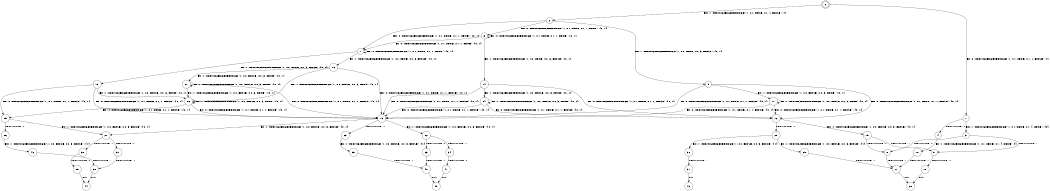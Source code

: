 digraph BCG {
size = "7, 10.5";
center = TRUE;
node [shape = circle];
0 [peripheries = 2];
0 -> 1 [label = "EX !0 !ATOMIC_EXCH_BRANCH (1, +1, TRUE, +1, 1, FALSE) !{}"];
0 -> 2 [label = "EX !1 !ATOMIC_EXCH_BRANCH (1, +1, TRUE, +1, 4, FALSE) !{}"];
1 -> 3 [label = "EX !1 !ATOMIC_EXCH_BRANCH (1, +1, TRUE, +1, 4, TRUE) !{0}"];
1 -> 4 [label = "TERMINATE !0"];
2 -> 5 [label = "EX !1 !ATOMIC_EXCH_BRANCH (1, +0, TRUE, +0, 3, FALSE) !{0, 1}"];
2 -> 6 [label = "EX !0 !ATOMIC_EXCH_BRANCH (1, +1, TRUE, +1, 1, TRUE) !{0, 1}"];
2 -> 7 [label = "EX !0 !ATOMIC_EXCH_BRANCH (1, +1, TRUE, +1, 1, TRUE) !{0, 1}"];
3 -> 8 [label = "TERMINATE !0"];
3 -> 9 [label = "TERMINATE !1"];
4 -> 10 [label = "EX !1 !ATOMIC_EXCH_BRANCH (1, +1, TRUE, +1, 4, TRUE) !{}"];
5 -> 11 [label = "EX !1 !ATOMIC_EXCH_BRANCH (1, +0, FALSE, +0, 3, TRUE) !{0, 1}"];
5 -> 12 [label = "EX !0 !ATOMIC_EXCH_BRANCH (1, +1, TRUE, +1, 1, FALSE) !{0, 1}"];
5 -> 13 [label = "EX !0 !ATOMIC_EXCH_BRANCH (1, +1, TRUE, +1, 1, FALSE) !{0, 1}"];
6 -> 6 [label = "EX !0 !ATOMIC_EXCH_BRANCH (1, +1, TRUE, +1, 1, TRUE) !{0, 1}"];
6 -> 14 [label = "EX !1 !ATOMIC_EXCH_BRANCH (1, +0, TRUE, +0, 3, FALSE) !{0, 1}"];
6 -> 7 [label = "EX !0 !ATOMIC_EXCH_BRANCH (1, +1, TRUE, +1, 1, TRUE) !{0, 1}"];
7 -> 15 [label = "EX !1 !ATOMIC_EXCH_BRANCH (1, +0, TRUE, +0, 3, FALSE) !{0, 1}"];
7 -> 7 [label = "EX !0 !ATOMIC_EXCH_BRANCH (1, +1, TRUE, +1, 1, TRUE) !{0, 1}"];
7 -> 16 [label = "EX !1 !ATOMIC_EXCH_BRANCH (1, +0, TRUE, +0, 3, FALSE) !{0, 1}"];
8 -> 17 [label = "TERMINATE !1"];
9 -> 18 [label = "TERMINATE !0"];
10 -> 17 [label = "TERMINATE !1"];
11 -> 11 [label = "EX !1 !ATOMIC_EXCH_BRANCH (1, +0, FALSE, +0, 3, TRUE) !{0, 1}"];
11 -> 12 [label = "EX !0 !ATOMIC_EXCH_BRANCH (1, +1, TRUE, +1, 1, FALSE) !{0, 1}"];
11 -> 13 [label = "EX !0 !ATOMIC_EXCH_BRANCH (1, +1, TRUE, +1, 1, FALSE) !{0, 1}"];
12 -> 19 [label = "EX !1 !ATOMIC_EXCH_BRANCH (1, +0, FALSE, +0, 3, FALSE) !{0, 1}"];
12 -> 20 [label = "TERMINATE !0"];
13 -> 21 [label = "EX !1 !ATOMIC_EXCH_BRANCH (1, +0, FALSE, +0, 3, FALSE) !{0, 1}"];
13 -> 22 [label = "EX !1 !ATOMIC_EXCH_BRANCH (1, +0, FALSE, +0, 3, FALSE) !{0, 1}"];
13 -> 23 [label = "TERMINATE !0"];
14 -> 12 [label = "EX !0 !ATOMIC_EXCH_BRANCH (1, +1, TRUE, +1, 1, FALSE) !{0, 1}"];
14 -> 24 [label = "EX !1 !ATOMIC_EXCH_BRANCH (1, +0, FALSE, +0, 3, TRUE) !{0, 1}"];
14 -> 13 [label = "EX !0 !ATOMIC_EXCH_BRANCH (1, +1, TRUE, +1, 1, FALSE) !{0, 1}"];
15 -> 25 [label = "EX !0 !ATOMIC_EXCH_BRANCH (1, +1, TRUE, +1, 1, FALSE) !{0, 1}"];
15 -> 26 [label = "EX !1 !ATOMIC_EXCH_BRANCH (1, +0, FALSE, +0, 3, TRUE) !{0, 1}"];
15 -> 13 [label = "EX !0 !ATOMIC_EXCH_BRANCH (1, +1, TRUE, +1, 1, FALSE) !{0, 1}"];
16 -> 26 [label = "EX !1 !ATOMIC_EXCH_BRANCH (1, +0, FALSE, +0, 3, TRUE) !{0, 1}"];
16 -> 13 [label = "EX !0 !ATOMIC_EXCH_BRANCH (1, +1, TRUE, +1, 1, FALSE) !{0, 1}"];
16 -> 27 [label = "EX !1 !ATOMIC_EXCH_BRANCH (1, +0, FALSE, +0, 3, TRUE) !{0, 1}"];
17 -> 28 [label = "exit"];
18 -> 28 [label = "exit"];
19 -> 8 [label = "TERMINATE !0"];
19 -> 9 [label = "TERMINATE !1"];
20 -> 29 [label = "EX !1 !ATOMIC_EXCH_BRANCH (1, +0, FALSE, +0, 3, FALSE) !{1}"];
20 -> 30 [label = "EX !1 !ATOMIC_EXCH_BRANCH (1, +0, FALSE, +0, 3, FALSE) !{1}"];
21 -> 31 [label = "TERMINATE !0"];
21 -> 32 [label = "TERMINATE !1"];
22 -> 33 [label = "TERMINATE !0"];
22 -> 34 [label = "TERMINATE !1"];
23 -> 35 [label = "EX !1 !ATOMIC_EXCH_BRANCH (1, +0, FALSE, +0, 3, FALSE) !{1}"];
24 -> 12 [label = "EX !0 !ATOMIC_EXCH_BRANCH (1, +1, TRUE, +1, 1, FALSE) !{0, 1}"];
24 -> 24 [label = "EX !1 !ATOMIC_EXCH_BRANCH (1, +0, FALSE, +0, 3, TRUE) !{0, 1}"];
24 -> 13 [label = "EX !0 !ATOMIC_EXCH_BRANCH (1, +1, TRUE, +1, 1, FALSE) !{0, 1}"];
25 -> 21 [label = "EX !1 !ATOMIC_EXCH_BRANCH (1, +0, FALSE, +0, 3, FALSE) !{0, 1}"];
25 -> 36 [label = "TERMINATE !0"];
26 -> 25 [label = "EX !0 !ATOMIC_EXCH_BRANCH (1, +1, TRUE, +1, 1, FALSE) !{0, 1}"];
26 -> 26 [label = "EX !1 !ATOMIC_EXCH_BRANCH (1, +0, FALSE, +0, 3, TRUE) !{0, 1}"];
26 -> 13 [label = "EX !0 !ATOMIC_EXCH_BRANCH (1, +1, TRUE, +1, 1, FALSE) !{0, 1}"];
27 -> 26 [label = "EX !1 !ATOMIC_EXCH_BRANCH (1, +0, FALSE, +0, 3, TRUE) !{0, 1}"];
27 -> 13 [label = "EX !0 !ATOMIC_EXCH_BRANCH (1, +1, TRUE, +1, 1, FALSE) !{0, 1}"];
27 -> 27 [label = "EX !1 !ATOMIC_EXCH_BRANCH (1, +0, FALSE, +0, 3, TRUE) !{0, 1}"];
29 -> 17 [label = "TERMINATE !1"];
30 -> 37 [label = "TERMINATE !1"];
31 -> 38 [label = "TERMINATE !1"];
32 -> 39 [label = "TERMINATE !0"];
33 -> 40 [label = "TERMINATE !1"];
34 -> 41 [label = "TERMINATE !0"];
35 -> 40 [label = "TERMINATE !1"];
36 -> 42 [label = "EX !1 !ATOMIC_EXCH_BRANCH (1, +0, FALSE, +0, 3, FALSE) !{1}"];
37 -> 43 [label = "exit"];
38 -> 44 [label = "exit"];
39 -> 44 [label = "exit"];
40 -> 45 [label = "exit"];
41 -> 45 [label = "exit"];
42 -> 38 [label = "TERMINATE !1"];
}
